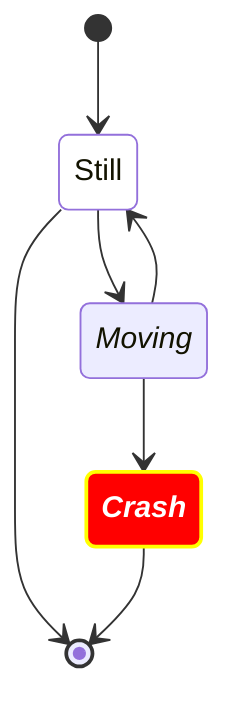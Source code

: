 stateDiagram
      direction TB

		  accTitle: This is the accessible title
      accDescr: This is an accessible description

      classDef notMoving fill:white
      classDef movement font-style:italic
      classDef badBadEvent fill:#f00,color:white,font-weight:bold,stroke-width:2px,stroke:yellow

      [*] --> Still:::notMoving
      Still --> [*]
      Still --> Moving:::movement
      Moving --> Still
      Moving --> Crash:::movement
      Crash:::badBadEvent --> [*]